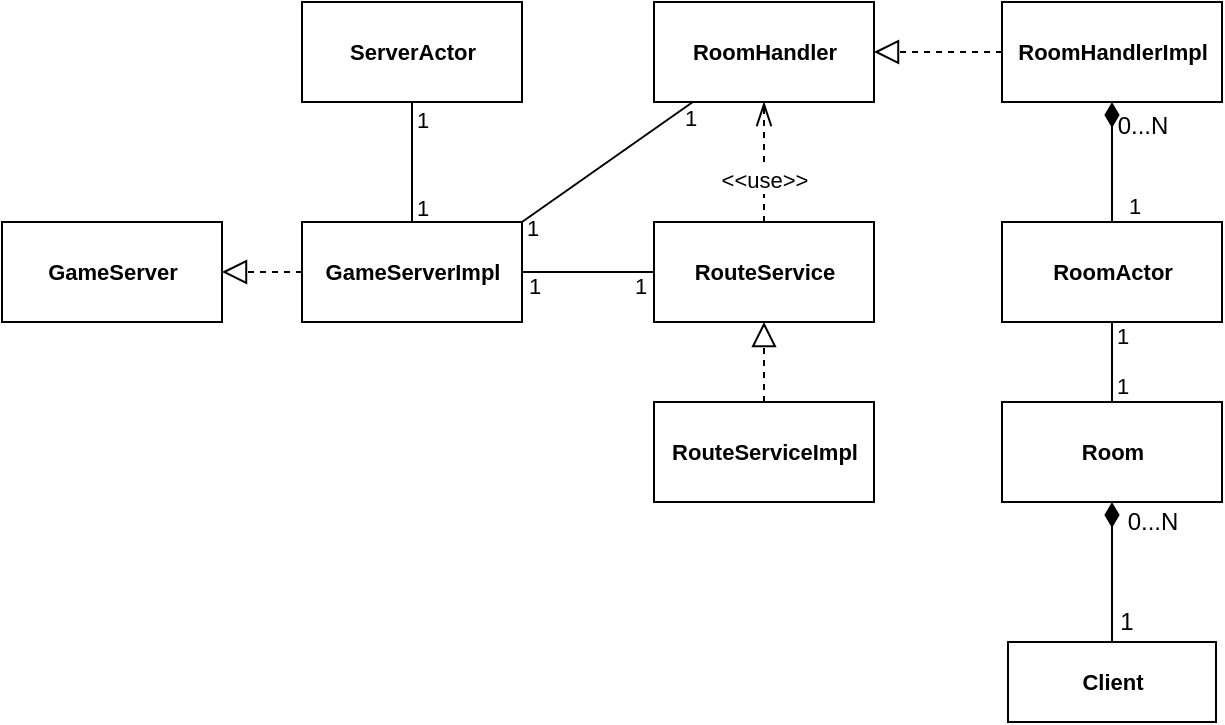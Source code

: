 <mxfile version="12.9.13" type="device"><diagram id="ggWkFIttFP3k0YCquZvB" name="Page-1"><mxGraphModel dx="868" dy="433" grid="1" gridSize="10" guides="1" tooltips="1" connect="1" arrows="1" fold="1" page="1" pageScale="1" pageWidth="827" pageHeight="1169" math="0" shadow="0"><root><mxCell id="0"/><mxCell id="1" parent="0"/><mxCell id="0N-Xk1b8U283-z4MfSpy-1" value="&lt;b&gt;GameServer&lt;/b&gt;" style="html=1;fontSize=11;" vertex="1" parent="1"><mxGeometry x="70" y="200" width="110" height="50" as="geometry"/></mxCell><mxCell id="0N-Xk1b8U283-z4MfSpy-2" value="ServerActor" style="html=1;fontSize=11;fontStyle=1" vertex="1" parent="1"><mxGeometry x="220" y="90" width="110" height="50" as="geometry"/></mxCell><mxCell id="0N-Xk1b8U283-z4MfSpy-3" value="&lt;b&gt;RoomHandler&lt;/b&gt;" style="html=1;fontSize=11;" vertex="1" parent="1"><mxGeometry x="396" y="90" width="110" height="50" as="geometry"/></mxCell><mxCell id="0N-Xk1b8U283-z4MfSpy-4" style="rounded=0;orthogonalLoop=1;jettySize=auto;html=1;endArrow=none;endFill=0;fontSize=11;startArrow=none;startFill=0;strokeWidth=1;endSize=6;startSize=10;exitX=1;exitY=0;exitDx=0;exitDy=0;" edge="1" parent="1" source="0N-Xk1b8U283-z4MfSpy-26" target="0N-Xk1b8U283-z4MfSpy-3"><mxGeometry relative="1" as="geometry"><mxPoint x="400" y="120" as="sourcePoint"/><mxPoint x="400" y="220" as="targetPoint"/></mxGeometry></mxCell><mxCell id="0N-Xk1b8U283-z4MfSpy-5" value="1" style="edgeLabel;html=1;align=center;verticalAlign=middle;resizable=0;points=[];labelBackgroundColor=none;" vertex="1" connectable="0" parent="0N-Xk1b8U283-z4MfSpy-4"><mxGeometry x="-0.906" y="1" relative="1" as="geometry"><mxPoint x="1.48" y="6.69" as="offset"/></mxGeometry></mxCell><mxCell id="0N-Xk1b8U283-z4MfSpy-6" value="1" style="edgeLabel;html=1;align=center;verticalAlign=middle;resizable=0;points=[];labelBackgroundColor=none;" vertex="1" connectable="0" parent="0N-Xk1b8U283-z4MfSpy-4"><mxGeometry x="0.685" y="1" relative="1" as="geometry"><mxPoint x="12.57" y="-1" as="offset"/></mxGeometry></mxCell><mxCell id="0N-Xk1b8U283-z4MfSpy-7" style="edgeStyle=orthogonalEdgeStyle;rounded=0;orthogonalLoop=1;jettySize=auto;html=1;dashed=1;startArrow=none;startFill=0;startSize=10;endArrow=openThin;endFill=0;endSize=10;strokeWidth=1;fontSize=11;" edge="1" parent="1" source="0N-Xk1b8U283-z4MfSpy-9" target="0N-Xk1b8U283-z4MfSpy-3"><mxGeometry relative="1" as="geometry"/></mxCell><mxCell id="0N-Xk1b8U283-z4MfSpy-8" value="&amp;lt;&amp;lt;use&amp;gt;&amp;gt;" style="text;html=1;align=center;verticalAlign=middle;resizable=0;points=[];labelBackgroundColor=#ffffff;fontSize=11;" vertex="1" connectable="0" parent="0N-Xk1b8U283-z4MfSpy-7"><mxGeometry x="0.269" y="-1" relative="1" as="geometry"><mxPoint x="-1" y="17.03" as="offset"/></mxGeometry></mxCell><mxCell id="0N-Xk1b8U283-z4MfSpy-9" value="&lt;b&gt;RouteService&lt;/b&gt;" style="html=1;fontSize=11;" vertex="1" parent="1"><mxGeometry x="396" y="200" width="110" height="50" as="geometry"/></mxCell><mxCell id="0N-Xk1b8U283-z4MfSpy-10" style="rounded=0;orthogonalLoop=1;jettySize=auto;html=1;endArrow=none;endFill=0;fontSize=11;startArrow=none;startFill=0;strokeWidth=1;endSize=6;startSize=10;" edge="1" parent="1" source="0N-Xk1b8U283-z4MfSpy-26" target="0N-Xk1b8U283-z4MfSpy-9"><mxGeometry relative="1" as="geometry"><mxPoint x="320" y="190" as="sourcePoint"/><mxPoint x="460" y="190" as="targetPoint"/></mxGeometry></mxCell><mxCell id="0N-Xk1b8U283-z4MfSpy-11" value="1" style="edgeLabel;html=1;align=center;verticalAlign=middle;resizable=0;points=[];labelBackgroundColor=none;" vertex="1" connectable="0" parent="0N-Xk1b8U283-z4MfSpy-10"><mxGeometry x="-0.838" y="1" relative="1" as="geometry"><mxPoint y="8" as="offset"/></mxGeometry></mxCell><mxCell id="0N-Xk1b8U283-z4MfSpy-12" value="1" style="edgeLabel;html=1;align=center;verticalAlign=middle;resizable=0;points=[];labelBackgroundColor=none;" vertex="1" connectable="0" parent="0N-Xk1b8U283-z4MfSpy-10"><mxGeometry x="0.687" relative="1" as="geometry"><mxPoint x="3.33" y="7" as="offset"/></mxGeometry></mxCell><mxCell id="0N-Xk1b8U283-z4MfSpy-13" value="&lt;b&gt;Room&lt;/b&gt;" style="html=1;fontSize=11;" vertex="1" parent="1"><mxGeometry x="570" y="290" width="110" height="50" as="geometry"/></mxCell><mxCell id="0N-Xk1b8U283-z4MfSpy-14" style="rounded=0;orthogonalLoop=1;jettySize=auto;html=1;endArrow=none;endFill=0;fontSize=11;startArrow=diamondThin;startFill=1;strokeWidth=1;endSize=6;startSize=10;" edge="1" parent="1" source="0N-Xk1b8U283-z4MfSpy-34" target="0N-Xk1b8U283-z4MfSpy-21"><mxGeometry relative="1" as="geometry"><mxPoint x="544" y="290" as="sourcePoint"/><mxPoint x="684" y="290" as="targetPoint"/></mxGeometry></mxCell><mxCell id="0N-Xk1b8U283-z4MfSpy-15" value="1" style="text;html=1;align=center;verticalAlign=middle;resizable=0;points=[];labelBackgroundColor=none;fontSize=11;" vertex="1" connectable="0" parent="0N-Xk1b8U283-z4MfSpy-14"><mxGeometry x="-0.86" relative="1" as="geometry"><mxPoint x="5.06" y="-8.59" as="offset"/></mxGeometry></mxCell><mxCell id="0N-Xk1b8U283-z4MfSpy-16" value="1" style="text;html=1;align=center;verticalAlign=middle;resizable=0;points=[];labelBackgroundColor=#ffffff;fontSize=11;" vertex="1" connectable="0" parent="0N-Xk1b8U283-z4MfSpy-14"><mxGeometry x="0.809" y="1" relative="1" as="geometry"><mxPoint x="10" y="-3.16" as="offset"/></mxGeometry></mxCell><mxCell id="0N-Xk1b8U283-z4MfSpy-17" value="0...N" style="text;html=1;align=center;verticalAlign=middle;resizable=0;points=[];" vertex="1" connectable="0" parent="0N-Xk1b8U283-z4MfSpy-14"><mxGeometry x="0.689" y="1" relative="1" as="geometry"><mxPoint x="13.9" y="-38.96" as="offset"/></mxGeometry></mxCell><mxCell id="0N-Xk1b8U283-z4MfSpy-18" style="edgeStyle=none;rounded=0;orthogonalLoop=1;jettySize=auto;html=1;startArrow=none;startFill=0;startSize=12;endArrow=none;endFill=0;endSize=11;strokeWidth=1;fontSize=11;" edge="1" parent="1" source="0N-Xk1b8U283-z4MfSpy-21" target="0N-Xk1b8U283-z4MfSpy-13"><mxGeometry relative="1" as="geometry"><Array as="points"><mxPoint x="625" y="270"/></Array></mxGeometry></mxCell><mxCell id="0N-Xk1b8U283-z4MfSpy-19" value="1" style="edgeLabel;html=1;align=center;verticalAlign=middle;resizable=0;points=[];labelBackgroundColor=none;" vertex="1" connectable="0" parent="0N-Xk1b8U283-z4MfSpy-18"><mxGeometry x="-0.679" relative="1" as="geometry"><mxPoint x="5" as="offset"/></mxGeometry></mxCell><mxCell id="0N-Xk1b8U283-z4MfSpy-20" value="1" style="edgeLabel;html=1;align=center;verticalAlign=middle;resizable=0;points=[];labelBackgroundColor=none;" vertex="1" connectable="0" parent="0N-Xk1b8U283-z4MfSpy-18"><mxGeometry x="0.802" relative="1" as="geometry"><mxPoint x="5" y="-4" as="offset"/></mxGeometry></mxCell><mxCell id="0N-Xk1b8U283-z4MfSpy-21" value="RoomActor" style="html=1;fontSize=11;fontStyle=1" vertex="1" parent="1"><mxGeometry x="570" y="200" width="110" height="50" as="geometry"/></mxCell><mxCell id="0N-Xk1b8U283-z4MfSpy-22" style="edgeStyle=none;rounded=0;orthogonalLoop=1;jettySize=auto;html=1;dashed=1;startArrow=none;startFill=0;startSize=10;endArrow=block;endFill=0;endSize=10;strokeWidth=1;fontSize=11;" edge="1" parent="1" source="0N-Xk1b8U283-z4MfSpy-26" target="0N-Xk1b8U283-z4MfSpy-1"><mxGeometry relative="1" as="geometry"/></mxCell><mxCell id="0N-Xk1b8U283-z4MfSpy-23" style="edgeStyle=none;rounded=0;orthogonalLoop=1;jettySize=auto;html=1;startArrow=none;startFill=0;startSize=12;endArrow=none;endFill=0;endSize=10;strokeColor=#000000;" edge="1" parent="1" source="0N-Xk1b8U283-z4MfSpy-26" target="0N-Xk1b8U283-z4MfSpy-2"><mxGeometry relative="1" as="geometry"/></mxCell><mxCell id="0N-Xk1b8U283-z4MfSpy-24" value="1" style="edgeLabel;html=1;align=center;verticalAlign=middle;resizable=0;points=[];labelBackgroundColor=none;" vertex="1" connectable="0" parent="0N-Xk1b8U283-z4MfSpy-23"><mxGeometry x="-0.756" relative="1" as="geometry"><mxPoint x="5" as="offset"/></mxGeometry></mxCell><mxCell id="0N-Xk1b8U283-z4MfSpy-25" value="1" style="edgeLabel;html=1;align=center;verticalAlign=middle;resizable=0;points=[];labelBackgroundColor=none;" vertex="1" connectable="0" parent="0N-Xk1b8U283-z4MfSpy-23"><mxGeometry x="0.8" relative="1" as="geometry"><mxPoint x="5" y="3" as="offset"/></mxGeometry></mxCell><mxCell id="0N-Xk1b8U283-z4MfSpy-26" value="GameServerImpl" style="html=1;fontSize=11;fontStyle=1" vertex="1" parent="1"><mxGeometry x="220" y="200" width="110" height="50" as="geometry"/></mxCell><mxCell id="0N-Xk1b8U283-z4MfSpy-27" style="edgeStyle=orthogonalEdgeStyle;rounded=0;orthogonalLoop=1;jettySize=auto;html=1;endArrow=block;endFill=0;dashed=1;strokeWidth=1;endSize=10;" edge="1" parent="1" source="0N-Xk1b8U283-z4MfSpy-28" target="0N-Xk1b8U283-z4MfSpy-9"><mxGeometry relative="1" as="geometry"/></mxCell><mxCell id="0N-Xk1b8U283-z4MfSpy-28" value="RouteServiceImpl" style="html=1;fontSize=11;fontStyle=1" vertex="1" parent="1"><mxGeometry x="396" y="290" width="110" height="50" as="geometry"/></mxCell><mxCell id="0N-Xk1b8U283-z4MfSpy-29" style="edgeStyle=none;rounded=0;orthogonalLoop=1;jettySize=auto;html=1;endArrow=diamondThin;endFill=1;endSize=10;strokeWidth=1;startSize=10;" edge="1" parent="1" source="0N-Xk1b8U283-z4MfSpy-32" target="0N-Xk1b8U283-z4MfSpy-13"><mxGeometry relative="1" as="geometry"/></mxCell><mxCell id="0N-Xk1b8U283-z4MfSpy-30" value="1" style="text;html=1;align=center;verticalAlign=middle;resizable=0;points=[];" vertex="1" connectable="0" parent="0N-Xk1b8U283-z4MfSpy-29"><mxGeometry x="0.665" relative="1" as="geometry"><mxPoint x="7" y="48.4" as="offset"/></mxGeometry></mxCell><mxCell id="0N-Xk1b8U283-z4MfSpy-31" value="0...N" style="text;html=1;align=center;verticalAlign=middle;resizable=0;points=[];" vertex="1" connectable="0" parent="0N-Xk1b8U283-z4MfSpy-29"><mxGeometry x="-0.69" y="1" relative="1" as="geometry"><mxPoint x="21" y="-49.2" as="offset"/></mxGeometry></mxCell><mxCell id="0N-Xk1b8U283-z4MfSpy-32" value="&lt;b&gt;Client&lt;/b&gt;" style="html=1;fontSize=11;" vertex="1" parent="1"><mxGeometry x="573" y="410" width="104" height="40" as="geometry"/></mxCell><mxCell id="0N-Xk1b8U283-z4MfSpy-33" style="edgeStyle=orthogonalEdgeStyle;rounded=0;orthogonalLoop=1;jettySize=auto;html=1;endArrow=block;endFill=0;dashed=1;startSize=6;endSize=10;" edge="1" parent="1" source="0N-Xk1b8U283-z4MfSpy-34" target="0N-Xk1b8U283-z4MfSpy-3"><mxGeometry relative="1" as="geometry"/></mxCell><mxCell id="0N-Xk1b8U283-z4MfSpy-34" value="RoomHandlerImpl" style="html=1;fontSize=11;fontStyle=1" vertex="1" parent="1"><mxGeometry x="570" y="90" width="110" height="50" as="geometry"/></mxCell></root></mxGraphModel></diagram></mxfile>